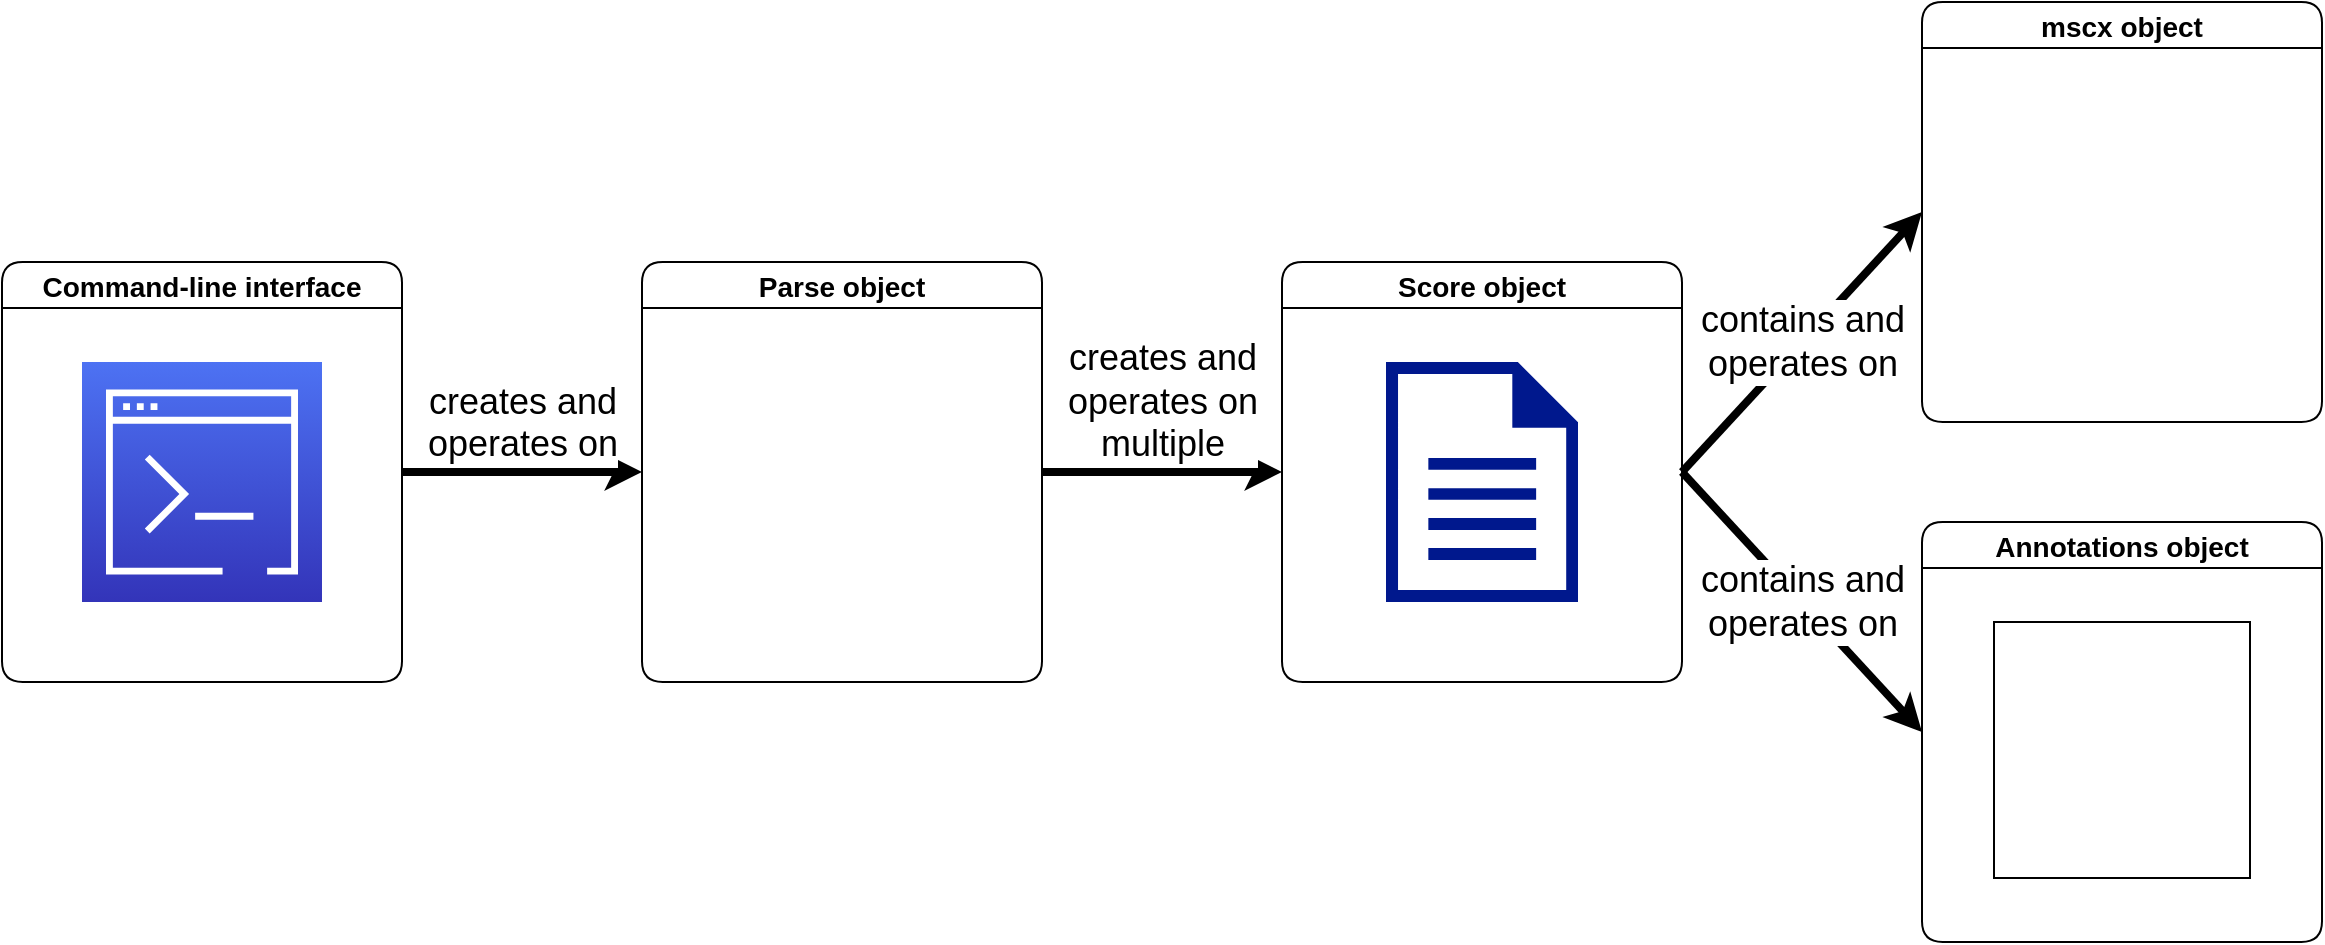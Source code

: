<mxfile version="14.9.3" type="github">
  <diagram id="32pD6Mgdrob-2-kdGt0O" name="Page-1">
    <mxGraphModel dx="1548" dy="850" grid="1" gridSize="10" guides="1" tooltips="1" connect="1" arrows="1" fold="1" page="1" pageScale="1" pageWidth="850" pageHeight="1100" math="0" shadow="0">
      <root>
        <mxCell id="0" />
        <mxCell id="1" parent="0" />
        <mxCell id="PYGytnlDTvrPuYwY2Jof-12" value="&lt;div style=&quot;font-size: 18px;&quot;&gt;&lt;font style=&quot;font-size: 18px;&quot;&gt;creates and &lt;br style=&quot;font-size: 18px;&quot;&gt;&lt;/font&gt;&lt;/div&gt;&lt;div style=&quot;font-size: 18px;&quot;&gt;&lt;font style=&quot;font-size: 18px;&quot;&gt;operates on&lt;br style=&quot;font-size: 18px;&quot;&gt;&lt;/font&gt;&lt;/div&gt;" style="edgeStyle=orthogonalEdgeStyle;rounded=0;orthogonalLoop=1;jettySize=auto;html=1;entryX=0;entryY=0.5;entryDx=0;entryDy=0;strokeWidth=4;verticalAlign=bottom;fontSize=18;" edge="1" parent="1" source="PYGytnlDTvrPuYwY2Jof-9" target="PYGytnlDTvrPuYwY2Jof-10">
          <mxGeometry relative="1" as="geometry" />
        </mxCell>
        <mxCell id="PYGytnlDTvrPuYwY2Jof-9" value="Command-line interface" style="swimlane;rounded=1;startSize=23;fontSize=14;" vertex="1" parent="1">
          <mxGeometry x="40" y="190" width="200" height="210" as="geometry">
            <mxRectangle x="10" y="210" width="140" height="23" as="alternateBounds" />
          </mxGeometry>
        </mxCell>
        <mxCell id="PYGytnlDTvrPuYwY2Jof-8" value="" style="points=[[0,0,0],[0.25,0,0],[0.5,0,0],[0.75,0,0],[1,0,0],[0,1,0],[0.25,1,0],[0.5,1,0],[0.75,1,0],[1,1,0],[0,0.25,0],[0,0.5,0],[0,0.75,0],[1,0.25,0],[1,0.5,0],[1,0.75,0]];outlineConnect=0;fontColor=#232F3E;gradientColor=#4D72F3;gradientDirection=north;fillColor=#3334B9;strokeColor=#ffffff;dashed=0;verticalLabelPosition=bottom;verticalAlign=top;align=center;html=1;fontSize=12;fontStyle=0;aspect=fixed;shape=mxgraph.aws4.resourceIcon;resIcon=mxgraph.aws4.command_line_interface;" vertex="1" parent="PYGytnlDTvrPuYwY2Jof-9">
          <mxGeometry x="40" y="50" width="120" height="120" as="geometry" />
        </mxCell>
        <mxCell id="PYGytnlDTvrPuYwY2Jof-15" value="&lt;div style=&quot;font-size: 18px;&quot;&gt;creates and &lt;br style=&quot;font-size: 18px;&quot;&gt;&lt;/div&gt;&lt;div style=&quot;font-size: 18px;&quot;&gt;operates on&lt;/div&gt;&lt;div style=&quot;font-size: 18px;&quot;&gt;multiple&lt;br style=&quot;font-size: 18px;&quot;&gt;&lt;/div&gt;" style="edgeStyle=orthogonalEdgeStyle;rounded=0;orthogonalLoop=1;jettySize=auto;html=1;entryX=0;entryY=0.5;entryDx=0;entryDy=0;strokeWidth=4;verticalAlign=bottom;fontSize=18;" edge="1" parent="1" source="PYGytnlDTvrPuYwY2Jof-10" target="PYGytnlDTvrPuYwY2Jof-13">
          <mxGeometry relative="1" as="geometry" />
        </mxCell>
        <mxCell id="PYGytnlDTvrPuYwY2Jof-10" value="Parse object" style="swimlane;rounded=1;fontSize=14;" vertex="1" parent="1">
          <mxGeometry x="360" y="190" width="200" height="210" as="geometry">
            <mxRectangle x="10" y="210" width="140" height="23" as="alternateBounds" />
          </mxGeometry>
        </mxCell>
        <mxCell id="PYGytnlDTvrPuYwY2Jof-3" value="" style="shape=image;html=1;verticalAlign=top;verticalLabelPosition=bottom;labelBackgroundColor=#ffffff;imageAspect=0;aspect=fixed;image=https://cdn2.iconfinder.com/data/icons/essential-web-2/50/stack-layer-pile-element-material-128.png" vertex="1" parent="PYGytnlDTvrPuYwY2Jof-10">
          <mxGeometry x="36" y="50" width="128" height="128" as="geometry" />
        </mxCell>
        <mxCell id="PYGytnlDTvrPuYwY2Jof-21" value="&lt;div&gt;&lt;font style=&quot;font-size: 18px&quot;&gt;contains and&lt;/font&gt;&lt;/div&gt;&lt;div&gt;&lt;font style=&quot;font-size: 18px&quot;&gt;operates on&lt;br&gt;&lt;/font&gt;&lt;/div&gt;" style="rounded=0;orthogonalLoop=1;jettySize=auto;html=1;exitX=1;exitY=0.5;exitDx=0;exitDy=0;entryX=0;entryY=0.5;entryDx=0;entryDy=0;fontSize=14;strokeWidth=4;verticalAlign=middle;" edge="1" parent="1" source="PYGytnlDTvrPuYwY2Jof-13" target="PYGytnlDTvrPuYwY2Jof-16">
          <mxGeometry relative="1" as="geometry" />
        </mxCell>
        <mxCell id="PYGytnlDTvrPuYwY2Jof-22" value="&lt;div&gt;&lt;font style=&quot;font-size: 18px&quot;&gt;contains and&lt;/font&gt;&lt;/div&gt;&lt;div&gt;&lt;font style=&quot;font-size: 18px&quot;&gt;operates on&lt;br&gt;&lt;/font&gt;&lt;/div&gt;" style="edgeStyle=none;rounded=0;orthogonalLoop=1;jettySize=auto;html=1;exitX=1;exitY=0.5;exitDx=0;exitDy=0;entryX=0;entryY=0.5;entryDx=0;entryDy=0;fontSize=18;strokeWidth=4;verticalAlign=middle;" edge="1" parent="1" source="PYGytnlDTvrPuYwY2Jof-13" target="PYGytnlDTvrPuYwY2Jof-18">
          <mxGeometry relative="1" as="geometry" />
        </mxCell>
        <mxCell id="PYGytnlDTvrPuYwY2Jof-13" value="Score object" style="swimlane;rounded=1;fontSize=14;" vertex="1" parent="1">
          <mxGeometry x="680" y="190" width="200" height="210" as="geometry">
            <mxRectangle x="10" y="210" width="140" height="23" as="alternateBounds" />
          </mxGeometry>
        </mxCell>
        <mxCell id="PYGytnlDTvrPuYwY2Jof-5" value="" style="aspect=fixed;pointerEvents=1;shadow=0;dashed=0;html=1;strokeColor=none;labelPosition=center;verticalLabelPosition=bottom;verticalAlign=top;align=center;fillColor=#00188D;shape=mxgraph.mscae.enterprise.document" vertex="1" parent="PYGytnlDTvrPuYwY2Jof-13">
          <mxGeometry x="52" y="50" width="96" height="120" as="geometry" />
        </mxCell>
        <mxCell id="PYGytnlDTvrPuYwY2Jof-16" value="mscx object" style="swimlane;rounded=1;fontSize=14;" vertex="1" parent="1">
          <mxGeometry x="1000" y="60" width="200" height="210" as="geometry">
            <mxRectangle x="10" y="210" width="140" height="23" as="alternateBounds" />
          </mxGeometry>
        </mxCell>
        <mxCell id="PYGytnlDTvrPuYwY2Jof-4" value="" style="shape=image;html=1;verticalAlign=top;verticalLabelPosition=bottom;labelBackgroundColor=#ffffff;imageAspect=0;aspect=fixed;image=https://cdn3.iconfinder.com/data/icons/UltimateGnome/128x128/mimetypes/application-xml.png" vertex="1" parent="PYGytnlDTvrPuYwY2Jof-16">
          <mxGeometry x="32" y="50" width="140" height="140" as="geometry" />
        </mxCell>
        <mxCell id="PYGytnlDTvrPuYwY2Jof-18" value="Annotations object" style="swimlane;rounded=1;fontSize=14;" vertex="1" parent="1">
          <mxGeometry x="1000" y="320" width="200" height="210" as="geometry">
            <mxRectangle x="10" y="210" width="140" height="23" as="alternateBounds" />
          </mxGeometry>
        </mxCell>
        <mxCell id="PYGytnlDTvrPuYwY2Jof-20" value="" style="shape=image;html=1;verticalAlign=top;verticalLabelPosition=bottom;labelBackgroundColor=#ffffff;imageAspect=0;aspect=fixed;image=https://cdn0.iconfinder.com/data/icons/view-1/20/long_list-128.png;rounded=1;fontSize=14;startSize=23;labelBorderColor=#000000;imageBorder=#000000;" vertex="1" parent="PYGytnlDTvrPuYwY2Jof-18">
          <mxGeometry x="36" y="50" width="128" height="128" as="geometry" />
        </mxCell>
      </root>
    </mxGraphModel>
  </diagram>
</mxfile>
